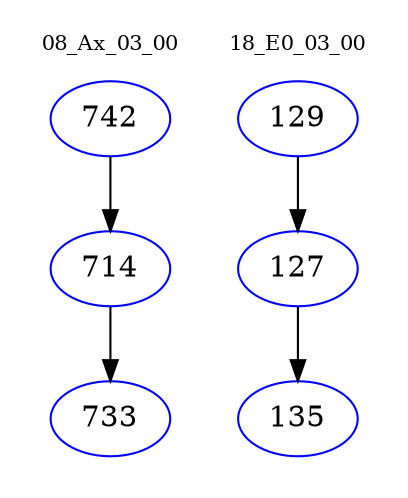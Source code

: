 digraph{
subgraph cluster_0 {
color = white
label = "08_Ax_03_00";
fontsize=10;
T0_742 [label="742", color="blue"]
T0_742 -> T0_714 [color="black"]
T0_714 [label="714", color="blue"]
T0_714 -> T0_733 [color="black"]
T0_733 [label="733", color="blue"]
}
subgraph cluster_1 {
color = white
label = "18_E0_03_00";
fontsize=10;
T1_129 [label="129", color="blue"]
T1_129 -> T1_127 [color="black"]
T1_127 [label="127", color="blue"]
T1_127 -> T1_135 [color="black"]
T1_135 [label="135", color="blue"]
}
}
